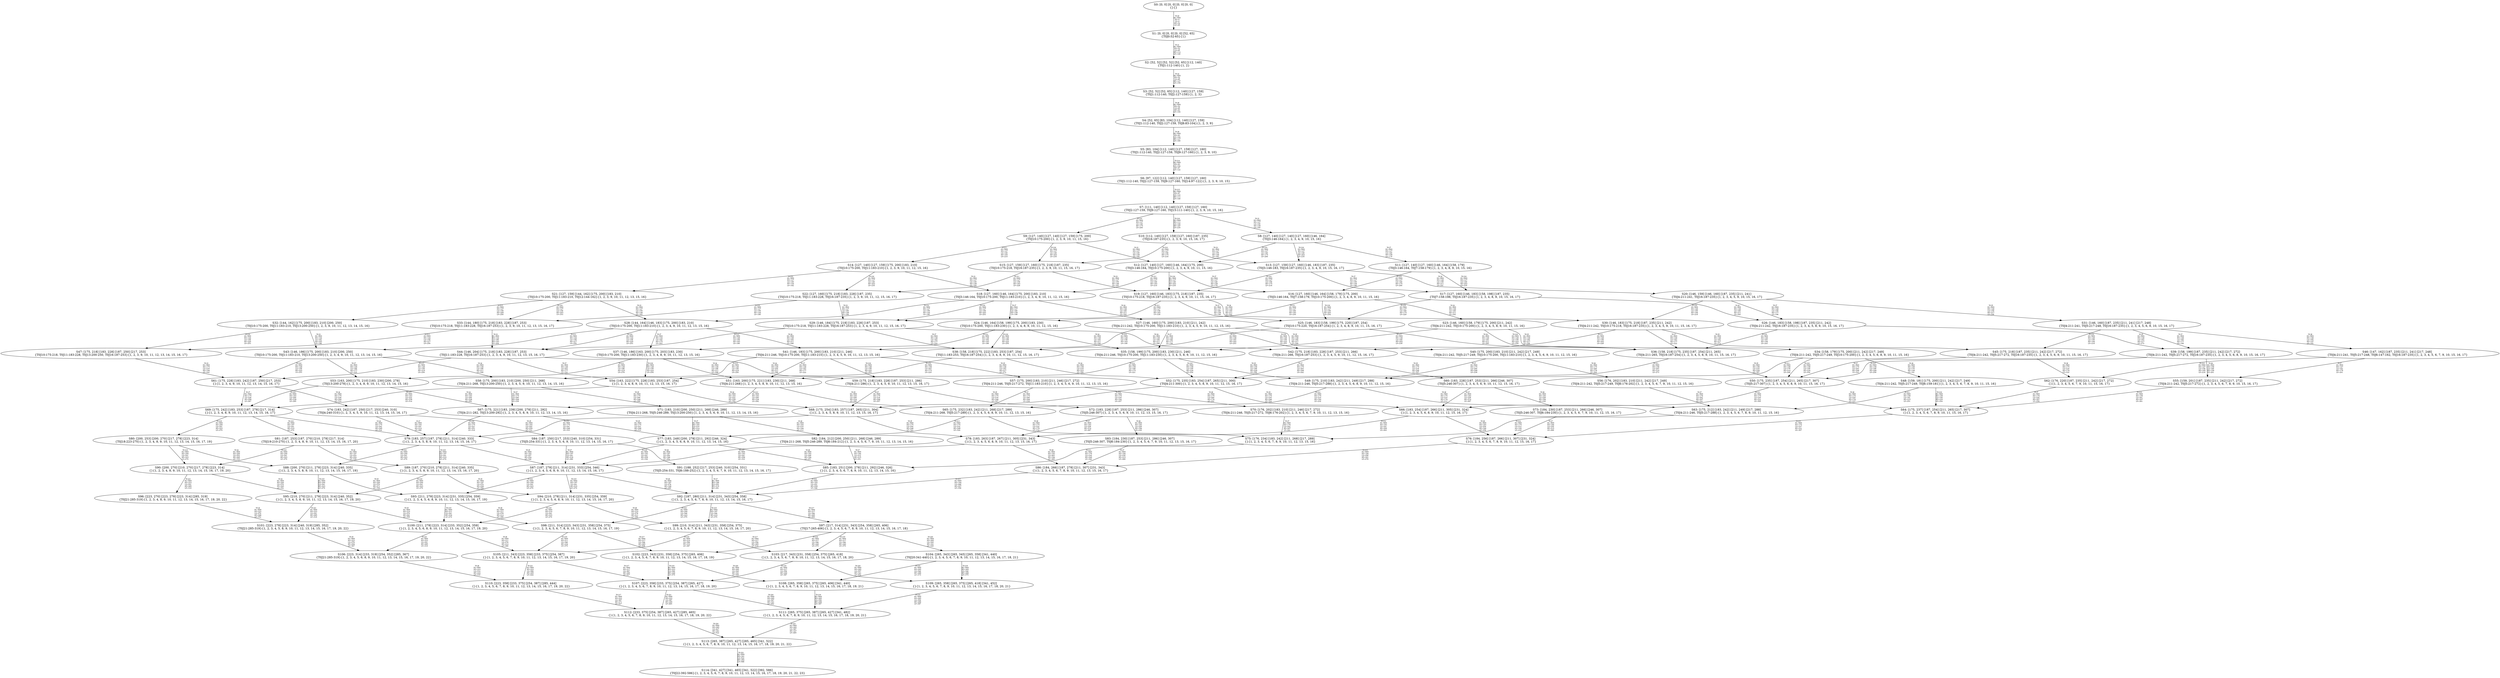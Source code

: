 digraph {
	S0[label="S0: [0, 0] [0, 0] [0, 0] [0, 0] \n{}{}"];
	S1[label="S1: [0, 0] [0, 0] [0, 0] [52, 65] \n{T0J0:52-65}{1}"];
	S2[label="S2: [52, 52] [52, 52] [52, 65] [112, 140] \n{T0J1:112-140}{1, 2}"];
	S3[label="S3: [52, 52] [52, 65] [112, 140] [127, 159] \n{T0J1:112-140, T0J2:127-159}{1, 2, 3}"];
	S4[label="S4: [52, 65] [83, 104] [112, 140] [127, 159] \n{T0J1:112-140, T0J2:127-159, T0J8:83-104}{1, 2, 3, 9}"];
	S5[label="S5: [83, 104] [112, 140] [127, 159] [127, 160] \n{T0J1:112-140, T0J2:127-159, T0J9:127-160}{1, 2, 3, 9, 10}"];
	S6[label="S6: [97, 122] [112, 140] [127, 159] [127, 160] \n{T0J1:112-140, T0J2:127-159, T0J9:127-160, T0J14:97-122}{1, 2, 3, 9, 10, 15}"];
	S7[label="S7: [111, 140] [112, 140] [127, 159] [127, 160] \n{T0J2:127-159, T0J9:127-160, T0J15:111-140}{1, 2, 3, 9, 10, 15, 16}"];
	S8[label="S8: [127, 140] [127, 140] [127, 160] [146, 164] \n{T0J3:146-164}{1, 2, 3, 4, 9, 10, 15, 16}"];
	S9[label="S9: [127, 140] [127, 140] [127, 159] [175, 200] \n{T0J10:175-200}{1, 2, 3, 9, 10, 11, 15, 16}"];
	S10[label="S10: [112, 140] [127, 159] [127, 160] [187, 235] \n{T0J16:187-235}{1, 2, 3, 9, 10, 15, 16, 17}"];
	S11[label="S11: [127, 140] [127, 160] [146, 164] [158, 179] \n{T0J3:146-164, T0J7:158-179}{1, 2, 3, 4, 8, 9, 10, 15, 16}"];
	S12[label="S12: [127, 140] [127, 160] [146, 164] [175, 200] \n{T0J3:146-164, T0J10:175-200}{1, 2, 3, 4, 9, 10, 11, 15, 16}"];
	S13[label="S13: [127, 159] [127, 160] [146, 183] [187, 235] \n{T0J3:146-183, T0J16:187-235}{1, 2, 3, 4, 9, 10, 15, 16, 17}"];
	S14[label="S14: [127, 140] [127, 159] [175, 200] [183, 210] \n{T0J10:175-200, T0J11:183-210}{1, 2, 3, 9, 10, 11, 12, 15, 16}"];
	S15[label="S15: [127, 159] [127, 160] [175, 218] [187, 235] \n{T0J10:175-218, T0J16:187-235}{1, 2, 3, 9, 10, 11, 15, 16, 17}"];
	S16[label="S16: [127, 160] [146, 164] [158, 179] [175, 200] \n{T0J3:146-164, T0J7:158-179, T0J10:175-200}{1, 2, 3, 4, 8, 9, 10, 11, 15, 16}"];
	S17[label="S17: [127, 160] [146, 183] [158, 198] [187, 235] \n{T0J7:158-198, T0J16:187-235}{1, 2, 3, 4, 8, 9, 10, 15, 16, 17}"];
	S18[label="S18: [127, 160] [146, 164] [175, 200] [183, 210] \n{T0J3:146-164, T0J10:175-200, T0J11:183-210}{1, 2, 3, 4, 9, 10, 11, 12, 15, 16}"];
	S19[label="S19: [127, 160] [146, 183] [175, 218] [187, 235] \n{T0J10:175-218, T0J16:187-235}{1, 2, 3, 4, 9, 10, 11, 15, 16, 17}"];
	S20[label="S20: [146, 159] [146, 160] [187, 235] [211, 241] \n{T0J4:211-241, T0J16:187-235}{1, 2, 3, 4, 5, 9, 10, 15, 16, 17}"];
	S21[label="S21: [127, 159] [144, 162] [175, 200] [183, 210] \n{T0J10:175-200, T0J11:183-210, T0J12:144-162}{1, 2, 3, 9, 10, 11, 12, 13, 15, 16}"];
	S22[label="S22: [127, 160] [175, 218] [183, 228] [187, 235] \n{T0J10:175-218, T0J11:183-228, T0J16:187-235}{1, 2, 3, 9, 10, 11, 12, 15, 16, 17}"];
	S23[label="S23: [146, 160] [158, 179] [175, 200] [211, 242] \n{T0J4:211-242, T0J10:175-200}{1, 2, 3, 4, 5, 8, 9, 10, 11, 15, 16}"];
	S24[label="S24: [146, 164] [158, 199] [175, 200] [183, 230] \n{T0J10:175-200, T0J11:183-230}{1, 2, 3, 4, 8, 9, 10, 11, 12, 15, 16}"];
	S25[label="S25: [146, 183] [158, 199] [175, 220] [187, 254] \n{T0J10:175-220, T0J16:187-254}{1, 2, 3, 4, 8, 9, 10, 11, 15, 16, 17}"];
	S26[label="S26: [146, 183] [158, 198] [187, 235] [211, 242] \n{T0J4:211-242, T0J16:187-235}{1, 2, 3, 4, 5, 8, 9, 10, 15, 16, 17}"];
	S27[label="S27: [146, 160] [175, 200] [183, 210] [211, 242] \n{T0J4:211-242, T0J10:175-200, T0J11:183-210}{1, 2, 3, 4, 5, 9, 10, 11, 12, 15, 16}"];
	S28[label="S28: [144, 164] [146, 183] [175, 200] [183, 210] \n{T0J10:175-200, T0J11:183-210}{1, 2, 3, 4, 9, 10, 11, 12, 13, 15, 16}"];
	S29[label="S29: [146, 184] [175, 218] [183, 228] [187, 253] \n{T0J10:175-218, T0J11:183-228, T0J16:187-253}{1, 2, 3, 4, 9, 10, 11, 12, 15, 16, 17}"];
	S30[label="S30: [146, 183] [175, 218] [187, 235] [211, 242] \n{T0J4:211-242, T0J10:175-218, T0J16:187-235}{1, 2, 3, 4, 5, 9, 10, 11, 15, 16, 17}"];
	S31[label="S31: [146, 160] [187, 235] [211, 241] [217, 248] \n{T0J4:211-241, T0J5:217-248, T0J16:187-235}{1, 2, 3, 4, 5, 6, 9, 10, 15, 16, 17}"];
	S32[label="S32: [144, 162] [175, 200] [183, 210] [200, 250] \n{T0J10:175-200, T0J11:183-210, T0J13:200-250}{1, 2, 3, 9, 10, 11, 12, 13, 14, 15, 16}"];
	S33[label="S33: [144, 180] [175, 218] [183, 228] [187, 253] \n{T0J10:175-218, T0J11:183-228, T0J16:187-253}{1, 2, 3, 9, 10, 11, 12, 13, 15, 16, 17}"];
	S34[label="S34: [158, 179] [175, 200] [211, 242] [217, 249] \n{T0J4:211-242, T0J5:217-249, T0J10:175-200}{1, 2, 3, 4, 5, 6, 8, 9, 10, 11, 15, 16}"];
	S35[label="S35: [158, 199] [175, 200] [183, 230] [211, 246] \n{T0J4:211-246, T0J10:175-200, T0J11:183-230}{1, 2, 3, 4, 5, 8, 9, 10, 11, 12, 15, 16}"];
	S36[label="S36: [158, 218] [175, 235] [187, 254] [211, 265] \n{T0J4:211-265, T0J16:187-254}{1, 2, 3, 4, 5, 8, 9, 10, 11, 15, 16, 17}"];
	S37[label="S37: [146, 186] [163, 200] [175, 203] [183, 230] \n{T0J10:175-200, T0J11:183-230}{1, 2, 3, 4, 8, 9, 10, 11, 12, 13, 15, 16}"];
	S38[label="S38: [158, 218] [175, 222] [183, 253] [187, 254] \n{T0J11:183-253, T0J16:187-254}{1, 2, 3, 4, 8, 9, 10, 11, 12, 15, 16, 17}"];
	S39[label="S39: [158, 199] [187, 235] [211, 242] [217, 272] \n{T0J4:211-242, T0J5:217-272, T0J16:187-235}{1, 2, 3, 4, 5, 6, 8, 9, 10, 15, 16, 17}"];
	S40[label="S40: [175, 200] [183, 210] [211, 242] [217, 249] \n{T0J4:211-242, T0J5:217-249, T0J10:175-200, T0J11:183-210}{1, 2, 3, 4, 5, 6, 9, 10, 11, 12, 15, 16}"];
	S41[label="S41: [146, 183] [175, 200] [183, 210] [211, 246] \n{T0J4:211-246, T0J10:175-200, T0J11:183-210}{1, 2, 3, 4, 5, 9, 10, 11, 12, 13, 15, 16}"];
	S42[label="S42: [175, 218] [183, 228] [187, 253] [211, 266] \n{T0J4:211-266, T0J16:187-253}{1, 2, 3, 4, 5, 9, 10, 11, 12, 15, 16, 17}"];
	S43[label="S43: [146, 186] [175, 200] [183, 210] [200, 250] \n{T0J10:175-200, T0J11:183-210, T0J13:200-250}{1, 2, 3, 4, 9, 10, 11, 12, 13, 14, 15, 16}"];
	S44[label="S44: [146, 204] [175, 218] [183, 228] [187, 253] \n{T0J11:183-228, T0J16:187-253}{1, 2, 3, 4, 9, 10, 11, 12, 13, 15, 16, 17}"];
	S45[label="S45: [175, 218] [187, 235] [211, 242] [217, 272] \n{T0J4:211-242, T0J5:217-272, T0J16:187-235}{1, 2, 3, 4, 5, 6, 9, 10, 11, 15, 16, 17}"];
	S46[label="S46: [147, 162] [187, 235] [211, 241] [217, 248] \n{T0J4:211-241, T0J5:217-248, T0J6:147-162, T0J16:187-235}{1, 2, 3, 4, 5, 6, 7, 9, 10, 15, 16, 17}"];
	S47[label="S47: [175, 218] [183, 228] [187, 250] [217, 253] \n{T0J10:175-218, T0J11:183-228, T0J13:200-250, T0J16:187-253}{1, 2, 3, 9, 10, 11, 12, 13, 14, 15, 16, 17}"];
	S48[label="S48: [159, 181] [175, 200] [211, 242] [217, 249] \n{T0J4:211-242, T0J5:217-249, T0J6:159-181}{1, 2, 3, 4, 5, 6, 7, 8, 9, 10, 11, 15, 16}"];
	S49[label="S49: [175, 210] [183, 242] [211, 249] [217, 288] \n{T0J4:211-246, T0J5:217-288}{1, 2, 3, 4, 5, 6, 8, 9, 10, 11, 12, 15, 16}"];
	S50[label="S50: [175, 235] [187, 254] [211, 265] [217, 307] \n{T0J5:217-307}{1, 2, 3, 4, 5, 6, 8, 9, 10, 11, 15, 16, 17}"];
	S51[label="S51: [163, 200] [175, 221] [183, 230] [211, 268] \n{T0J4:211-268}{1, 2, 3, 4, 5, 8, 9, 10, 11, 12, 13, 15, 16}"];
	S52[label="S52: [175, 235] [183, 254] [187, 265] [211, 300] \n{T0J4:211-300}{1, 2, 3, 4, 5, 8, 9, 10, 11, 12, 15, 16, 17}"];
	S53[label="S53: [163, 200] [175, 210] [183, 230] [200, 278] \n{T0J13:200-278}{1, 2, 3, 4, 8, 9, 10, 11, 12, 13, 14, 15, 16}"];
	S54[label="S54: [163, 222] [175, 228] [183, 253] [187, 254] \n{}{1, 2, 3, 4, 8, 9, 10, 11, 12, 13, 15, 16, 17}"];
	S55[label="S55: [159, 201] [187, 235] [211, 242] [217, 272] \n{T0J4:211-242, T0J5:217-272}{1, 2, 3, 4, 5, 6, 7, 8, 9, 10, 15, 16, 17}"];
	S56[label="S56: [176, 202] [183, 210] [211, 242] [217, 249] \n{T0J4:211-242, T0J5:217-249, T0J6:176-202}{1, 2, 3, 4, 5, 6, 7, 9, 10, 11, 12, 15, 16}"];
	S57[label="S57: [175, 200] [183, 210] [211, 246] [217, 272] \n{T0J4:211-246, T0J5:217-272, T0J11:183-210}{1, 2, 3, 4, 5, 6, 9, 10, 11, 12, 13, 15, 16}"];
	S58[label="S58: [175, 200] [183, 210] [200, 250] [211, 268] \n{T0J4:211-268, T0J13:200-250}{1, 2, 3, 4, 5, 9, 10, 11, 12, 13, 14, 15, 16}"];
	S59[label="S59: [175, 218] [183, 228] [187, 253] [211, 286] \n{T0J4:211-286}{1, 2, 3, 4, 5, 9, 10, 11, 12, 13, 15, 16, 17}"];
	S60[label="S60: [183, 228] [187, 253] [211, 266] [246, 307] \n{T0J5:246-307}{1, 2, 3, 4, 5, 6, 9, 10, 11, 12, 15, 16, 17}"];
	S61[label="S61: [175, 228] [183, 242] [187, 250] [217, 253] \n{}{1, 2, 3, 4, 9, 10, 11, 12, 13, 14, 15, 16, 17}"];
	S62[label="S62: [176, 220] [187, 235] [211, 242] [217, 272] \n{}{1, 2, 3, 4, 5, 6, 7, 9, 10, 11, 15, 16, 17}"];
	S63[label="S63: [175, 212] [183, 242] [211, 249] [217, 288] \n{T0J4:211-246, T0J5:217-288}{1, 2, 3, 4, 5, 6, 7, 8, 9, 10, 11, 12, 15, 16}"];
	S64[label="S64: [175, 237] [187, 254] [211, 265] [217, 307] \n{}{1, 2, 3, 4, 5, 6, 7, 8, 9, 10, 11, 15, 16, 17}"];
	S65[label="S65: [175, 232] [183, 242] [211, 268] [217, 289] \n{T0J4:211-268, T0J5:217-289}{1, 2, 3, 4, 5, 6, 8, 9, 10, 11, 12, 13, 15, 16}"];
	S66[label="S66: [183, 254] [187, 266] [211, 305] [231, 324] \n{}{1, 2, 3, 4, 5, 6, 8, 9, 10, 11, 12, 15, 16, 17}"];
	S67[label="S67: [175, 221] [183, 239] [200, 278] [211, 292] \n{T0J4:211-282, T0J13:200-292}{1, 2, 3, 4, 5, 8, 9, 10, 11, 12, 13, 14, 15, 16}"];
	S68[label="S68: [175, 254] [183, 257] [187, 265] [211, 304] \n{}{1, 2, 3, 4, 5, 8, 9, 10, 11, 12, 13, 15, 16, 17}"];
	S69[label="S69: [175, 242] [183, 253] [187, 278] [217, 314] \n{}{1, 2, 3, 4, 8, 9, 10, 11, 12, 13, 14, 15, 16, 17}"];
	S70[label="S70: [176, 202] [183, 210] [211, 246] [217, 272] \n{T0J4:211-246, T0J5:217-272, T0J6:176-202}{1, 2, 3, 4, 5, 6, 7, 9, 10, 11, 12, 13, 15, 16}"];
	S71[label="S71: [183, 210] [200, 250] [211, 268] [246, 289] \n{T0J4:211-268, T0J5:246-289, T0J13:200-250}{1, 2, 3, 4, 5, 6, 9, 10, 11, 12, 13, 14, 15, 16}"];
	S72[label="S72: [183, 228] [187, 253] [211, 286] [246, 307] \n{T0J5:246-307}{1, 2, 3, 4, 5, 6, 9, 10, 11, 12, 13, 15, 16, 17}"];
	S73[label="S73: [184, 230] [187, 253] [211, 266] [246, 307] \n{T0J5:246-307, T0J6:184-230}{1, 2, 3, 4, 5, 6, 7, 9, 10, 11, 12, 15, 16, 17}"];
	S74[label="S74: [183, 242] [187, 250] [217, 253] [240, 310] \n{T0J4:240-310}{1, 2, 3, 4, 5, 9, 10, 11, 12, 13, 14, 15, 16, 17}"];
	S75[label="S75: [176, 234] [183, 242] [211, 268] [217, 289] \n{}{1, 2, 3, 4, 5, 6, 7, 8, 9, 10, 11, 12, 13, 15, 16}"];
	S76[label="S76: [184, 256] [187, 266] [211, 307] [231, 324] \n{}{1, 2, 3, 4, 5, 6, 7, 8, 9, 10, 11, 12, 15, 16, 17}"];
	S77[label="S77: [183, 249] [200, 278] [211, 292] [246, 324] \n{}{1, 2, 3, 4, 5, 6, 8, 9, 10, 11, 12, 13, 14, 15, 16}"];
	S78[label="S78: [183, 263] [187, 267] [211, 305] [231, 343] \n{}{1, 2, 3, 4, 5, 6, 8, 9, 10, 11, 12, 13, 15, 16, 17}"];
	S79[label="S79: [183, 257] [187, 278] [211, 314] [240, 333] \n{}{1, 2, 3, 4, 5, 8, 9, 10, 11, 12, 13, 14, 15, 16, 17}"];
	S80[label="S80: [200, 253] [200, 270] [217, 278] [223, 314] \n{T0J18:223-270}{1, 2, 3, 4, 8, 9, 10, 11, 12, 13, 14, 15, 16, 17, 19}"];
	S81[label="S81: [187, 253] [187, 270] [210, 278] [217, 314] \n{T0J19:210-270}{1, 2, 3, 4, 8, 9, 10, 11, 12, 13, 14, 15, 16, 17, 20}"];
	S82[label="S82: [184, 212] [200, 250] [211, 268] [246, 289] \n{T0J4:211-268, T0J5:246-289, T0J6:184-212}{1, 2, 3, 4, 5, 6, 7, 9, 10, 11, 12, 13, 14, 15, 16}"];
	S83[label="S83: [184, 230] [187, 253] [211, 286] [246, 307] \n{T0J5:246-307, T0J6:184-230}{1, 2, 3, 4, 5, 6, 7, 9, 10, 11, 12, 13, 15, 16, 17}"];
	S84[label="S84: [187, 250] [217, 253] [240, 310] [254, 331] \n{T0J5:254-331}{1, 2, 3, 4, 5, 6, 9, 10, 11, 12, 13, 14, 15, 16, 17}"];
	S85[label="S85: [183, 251] [200, 278] [211, 292] [246, 326] \n{}{1, 2, 3, 4, 5, 6, 7, 8, 9, 10, 11, 12, 13, 14, 15, 16}"];
	S86[label="S86: [184, 266] [187, 278] [211, 307] [231, 343] \n{}{1, 2, 3, 4, 5, 6, 7, 8, 9, 10, 11, 12, 13, 15, 16, 17}"];
	S87[label="S87: [187, 278] [211, 314] [231, 333] [254, 346] \n{}{1, 2, 3, 4, 5, 6, 8, 9, 10, 11, 12, 13, 14, 15, 16, 17}"];
	S88[label="S88: [200, 270] [211, 278] [223, 314] [240, 335] \n{}{1, 2, 3, 4, 5, 8, 9, 10, 11, 12, 13, 14, 15, 16, 17, 19}"];
	S89[label="S89: [187, 270] [210, 278] [211, 314] [240, 335] \n{}{1, 2, 3, 4, 5, 8, 9, 10, 11, 12, 13, 14, 15, 16, 17, 20}"];
	S90[label="S90: [200, 270] [210, 270] [217, 278] [223, 314] \n{}{1, 2, 3, 4, 8, 9, 10, 11, 12, 13, 14, 15, 16, 17, 19, 20}"];
	S91[label="S91: [188, 252] [217, 253] [240, 310] [254, 331] \n{T0J5:254-331, T0J6:188-252}{1, 2, 3, 4, 5, 6, 7, 9, 10, 11, 12, 13, 14, 15, 16, 17}"];
	S92[label="S92: [187, 280] [211, 314] [231, 343] [254, 358] \n{}{1, 2, 3, 4, 5, 6, 7, 8, 9, 10, 11, 12, 13, 14, 15, 16, 17}"];
	S93[label="S93: [211, 278] [223, 314] [231, 335] [254, 359] \n{}{1, 2, 3, 4, 5, 6, 8, 9, 10, 11, 12, 13, 14, 15, 16, 17, 19}"];
	S94[label="S94: [210, 278] [211, 314] [231, 335] [254, 359] \n{}{1, 2, 3, 4, 5, 6, 8, 9, 10, 11, 12, 13, 14, 15, 16, 17, 20}"];
	S95[label="S95: [210, 270] [211, 278] [223, 314] [240, 352] \n{}{1, 2, 3, 4, 5, 8, 9, 10, 11, 12, 13, 14, 15, 16, 17, 19, 20}"];
	S96[label="S96: [223, 270] [223, 278] [223, 314] [285, 319] \n{T0J21:285-319}{1, 2, 3, 4, 8, 9, 10, 11, 12, 13, 14, 15, 16, 17, 19, 20, 22}"];
	S97[label="S97: [217, 314] [231, 343] [254, 358] [265, 406] \n{T0J17:265-406}{1, 2, 3, 4, 5, 6, 7, 8, 9, 10, 11, 12, 13, 14, 15, 16, 17, 18}"];
	S98[label="S98: [211, 314] [223, 343] [231, 358] [254, 375] \n{}{1, 2, 3, 4, 5, 6, 7, 8, 9, 10, 11, 12, 13, 14, 15, 16, 17, 19}"];
	S99[label="S99: [210, 314] [211, 343] [231, 358] [254, 375] \n{}{1, 2, 3, 4, 5, 6, 7, 8, 9, 10, 11, 12, 13, 14, 15, 16, 17, 20}"];
	S100[label="S100: [211, 278] [223, 314] [233, 352] [254, 359] \n{}{1, 2, 3, 4, 5, 6, 8, 9, 10, 11, 12, 13, 14, 15, 16, 17, 19, 20}"];
	S101[label="S101: [223, 278] [223, 314] [240, 319] [285, 352] \n{T0J21:285-319}{1, 2, 3, 4, 5, 8, 9, 10, 11, 12, 13, 14, 15, 16, 17, 19, 20, 22}"];
	S102[label="S102: [223, 343] [231, 358] [254, 375] [265, 406] \n{}{1, 2, 3, 4, 5, 6, 7, 8, 9, 10, 11, 12, 13, 14, 15, 16, 17, 18, 19}"];
	S103[label="S103: [217, 343] [231, 358] [254, 375] [265, 418] \n{}{1, 2, 3, 4, 5, 6, 7, 8, 9, 10, 11, 12, 13, 14, 15, 16, 17, 18, 20}"];
	S104[label="S104: [265, 343] [265, 345] [265, 358] [341, 440] \n{T0J20:341-440}{1, 2, 3, 4, 5, 6, 7, 8, 9, 10, 11, 12, 13, 14, 15, 16, 17, 18, 21}"];
	S105[label="S105: [211, 343] [223, 358] [233, 375] [254, 387] \n{}{1, 2, 3, 4, 5, 6, 7, 8, 9, 10, 11, 12, 13, 14, 15, 16, 17, 19, 20}"];
	S106[label="S106: [223, 314] [233, 319] [254, 352] [285, 367] \n{T0J21:285-319}{1, 2, 3, 4, 5, 6, 8, 9, 10, 11, 12, 13, 14, 15, 16, 17, 19, 20, 22}"];
	S107[label="S107: [223, 358] [233, 375] [254, 387] [265, 427] \n{}{1, 2, 3, 4, 5, 6, 7, 8, 9, 10, 11, 12, 13, 14, 15, 16, 17, 18, 19, 20}"];
	S108[label="S108: [265, 358] [265, 375] [265, 406] [341, 440] \n{}{1, 2, 3, 4, 5, 6, 7, 8, 9, 10, 11, 12, 13, 14, 15, 16, 17, 18, 19, 21}"];
	S109[label="S109: [265, 358] [265, 375] [265, 418] [341, 452] \n{}{1, 2, 3, 4, 5, 6, 7, 8, 9, 10, 11, 12, 13, 14, 15, 16, 17, 18, 20, 21}"];
	S110[label="S110: [223, 358] [233, 375] [254, 387] [285, 444] \n{}{1, 2, 3, 4, 5, 6, 7, 8, 9, 10, 11, 12, 13, 14, 15, 16, 17, 19, 20, 22}"];
	S111[label="S111: [265, 375] [265, 387] [265, 427] [341, 482] \n{}{1, 2, 3, 4, 5, 6, 7, 8, 9, 10, 11, 12, 13, 14, 15, 16, 17, 18, 19, 20, 21}"];
	S112[label="S112: [233, 375] [254, 387] [265, 427] [285, 465] \n{}{1, 2, 3, 4, 5, 6, 7, 8, 9, 10, 11, 12, 13, 14, 15, 16, 17, 18, 19, 20, 22}"];
	S113[label="S113: [265, 387] [265, 427] [285, 465] [341, 522] \n{}{1, 2, 3, 4, 5, 6, 7, 8, 9, 10, 11, 12, 13, 14, 15, 16, 17, 18, 19, 20, 21, 22}"];
	S114[label="S114: [341, 427] [341, 465] [341, 522] [392, 586] \n{T0J22:392-586}{1, 2, 3, 4, 5, 6, 7, 8, 9, 10, 11, 12, 13, 14, 15, 16, 17, 18, 19, 20, 21, 22, 23}"];
	S0 -> S1[label="T0 J0\nDL=800\nES=0\nLS=0\nEF=52\nLF=65",fontsize=8];
	S1 -> S2[label="T0 J1\nDL=800\nES=52\nLS=65\nEF=112\nLF=140",fontsize=8];
	S2 -> S3[label="T0 J2\nDL=800\nES=52\nLS=65\nEF=127\nLF=159",fontsize=8];
	S3 -> S4[label="T0 J8\nDL=800\nES=52\nLS=65\nEF=83\nLF=104",fontsize=8];
	S4 -> S5[label="T0 J9\nDL=800\nES=83\nLS=104\nEF=127\nLF=160",fontsize=8];
	S5 -> S6[label="T0 J14\nDL=800\nES=83\nLS=104\nEF=97\nLF=122",fontsize=8];
	S6 -> S7[label="T0 J15\nDL=800\nES=97\nLS=122\nEF=111\nLF=140",fontsize=8];
	S7 -> S8[label="T0 J3\nDL=800\nES=127\nLS=140\nEF=146\nLF=164",fontsize=8];
	S7 -> S9[label="T0 J10\nDL=800\nES=127\nLS=140\nEF=175\nLF=200",fontsize=8];
	S7 -> S10[label="T0 J16\nDL=800\nES=111\nLS=140\nEF=187\nLF=235",fontsize=8];
	S8 -> S11[label="T0 J7\nDL=800\nES=127\nLS=140\nEF=158\nLF=179",fontsize=8];
	S8 -> S12[label="T0 J10\nDL=800\nES=127\nLS=140\nEF=175\nLF=200",fontsize=8];
	S8 -> S13[label="T0 J16\nDL=800\nES=127\nLS=140\nEF=203\nLF=235",fontsize=8];
	S9 -> S12[label="T0 J3\nDL=800\nES=127\nLS=140\nEF=146\nLF=164",fontsize=8];
	S9 -> S14[label="T0 J11\nDL=800\nES=127\nLS=140\nEF=183\nLF=210",fontsize=8];
	S9 -> S15[label="T0 J16\nDL=800\nES=127\nLS=140\nEF=203\nLF=235",fontsize=8];
	S10 -> S13[label="T0 J3\nDL=800\nES=127\nLS=159\nEF=146\nLF=183",fontsize=8];
	S10 -> S15[label="T0 J10\nDL=800\nES=127\nLS=158\nEF=175\nLF=218",fontsize=8];
	S11 -> S16[label="T0 J10\nDL=800\nES=127\nLS=140\nEF=175\nLF=200",fontsize=8];
	S11 -> S17[label="T0 J16\nDL=800\nES=127\nLS=140\nEF=203\nLF=235",fontsize=8];
	S12 -> S16[label="T0 J7\nDL=800\nES=127\nLS=140\nEF=158\nLF=179",fontsize=8];
	S12 -> S18[label="T0 J11\nDL=800\nES=127\nLS=140\nEF=183\nLF=210",fontsize=8];
	S12 -> S19[label="T0 J16\nDL=800\nES=127\nLS=140\nEF=203\nLF=235",fontsize=8];
	S13 -> S20[label="T0 J4\nDL=800\nES=146\nLS=159\nEF=211\nLF=241",fontsize=8];
	S13 -> S17[label="T0 J7\nDL=800\nES=127\nLS=159\nEF=158\nLF=198",fontsize=8];
	S13 -> S19[label="T0 J10\nDL=800\nES=127\nLS=158\nEF=175\nLF=218",fontsize=8];
	S14 -> S18[label="T0 J3\nDL=800\nES=127\nLS=140\nEF=146\nLF=164",fontsize=8];
	S14 -> S21[label="T0 J12\nDL=800\nES=127\nLS=140\nEF=144\nLF=162",fontsize=8];
	S14 -> S22[label="T0 J16\nDL=800\nES=127\nLS=140\nEF=203\nLF=235",fontsize=8];
	S15 -> S19[label="T0 J3\nDL=800\nES=127\nLS=159\nEF=146\nLF=183",fontsize=8];
	S15 -> S22[label="T0 J11\nDL=800\nES=127\nLS=158\nEF=183\nLF=228",fontsize=8];
	S16 -> S23[label="T0 J4\nDL=800\nES=146\nLS=160\nEF=211\nLF=242",fontsize=8];
	S16 -> S24[label="T0 J11\nDL=800\nES=127\nLS=160\nEF=183\nLF=230",fontsize=8];
	S16 -> S25[label="T0 J16\nDL=800\nES=127\nLS=159\nEF=203\nLF=254",fontsize=8];
	S17 -> S26[label="T0 J4\nDL=800\nES=146\nLS=160\nEF=211\nLF=242",fontsize=8];
	S17 -> S25[label="T0 J10\nDL=800\nES=127\nLS=160\nEF=175\nLF=220",fontsize=8];
	S18 -> S27[label="T0 J4\nDL=800\nES=146\nLS=160\nEF=211\nLF=242",fontsize=8];
	S18 -> S24[label="T0 J7\nDL=800\nES=127\nLS=160\nEF=158\nLF=199",fontsize=8];
	S18 -> S28[label="T0 J12\nDL=800\nES=127\nLS=158\nEF=144\nLF=180",fontsize=8];
	S18 -> S29[label="T0 J16\nDL=800\nES=127\nLS=158\nEF=203\nLF=253",fontsize=8];
	S19 -> S30[label="T0 J4\nDL=800\nES=146\nLS=160\nEF=211\nLF=242",fontsize=8];
	S19 -> S25[label="T0 J7\nDL=800\nES=127\nLS=160\nEF=158\nLF=199",fontsize=8];
	S19 -> S29[label="T0 J11\nDL=800\nES=127\nLS=158\nEF=183\nLF=228",fontsize=8];
	S20 -> S31[label="T0 J5\nDL=800\nES=146\nLS=159\nEF=217\nLF=248",fontsize=8];
	S20 -> S26[label="T0 J7\nDL=800\nES=146\nLS=159\nEF=177\nLF=198",fontsize=8];
	S20 -> S30[label="T0 J10\nDL=800\nES=146\nLS=158\nEF=194\nLF=218",fontsize=8];
	S21 -> S28[label="T0 J3\nDL=800\nES=127\nLS=159\nEF=146\nLF=183",fontsize=8];
	S21 -> S32[label="T0 J13\nDL=800\nES=127\nLS=158\nEF=200\nLF=250",fontsize=8];
	S21 -> S33[label="T0 J16\nDL=800\nES=127\nLS=158\nEF=203\nLF=253",fontsize=8];
	S22 -> S29[label="T0 J3\nDL=800\nES=127\nLS=160\nEF=146\nLF=184",fontsize=8];
	S22 -> S33[label="T0 J12\nDL=800\nES=127\nLS=158\nEF=144\nLF=180",fontsize=8];
	S23 -> S34[label="T0 J5\nDL=800\nES=146\nLS=160\nEF=217\nLF=249",fontsize=8];
	S23 -> S35[label="T0 J11\nDL=800\nES=146\nLS=160\nEF=202\nLF=230",fontsize=8];
	S23 -> S36[label="T0 J16\nDL=800\nES=146\nLS=159\nEF=222\nLF=254",fontsize=8];
	S24 -> S35[label="T0 J4\nDL=800\nES=146\nLS=164\nEF=211\nLF=246",fontsize=8];
	S24 -> S37[label="T0 J12\nDL=800\nES=146\nLS=164\nEF=163\nLF=186",fontsize=8];
	S24 -> S38[label="T0 J16\nDL=800\nES=146\nLS=159\nEF=222\nLF=254",fontsize=8];
	S25 -> S36[label="T0 J4\nDL=800\nES=146\nLS=183\nEF=211\nLF=265",fontsize=8];
	S25 -> S38[label="T0 J11\nDL=800\nES=146\nLS=183\nEF=202\nLF=253",fontsize=8];
	S26 -> S39[label="T0 J5\nDL=800\nES=146\nLS=183\nEF=217\nLF=272",fontsize=8];
	S26 -> S36[label="T0 J10\nDL=800\nES=146\nLS=183\nEF=194\nLF=243",fontsize=8];
	S27 -> S40[label="T0 J5\nDL=800\nES=146\nLS=160\nEF=217\nLF=249",fontsize=8];
	S27 -> S35[label="T0 J7\nDL=800\nES=146\nLS=160\nEF=177\nLF=199",fontsize=8];
	S27 -> S41[label="T0 J12\nDL=800\nES=146\nLS=158\nEF=163\nLF=180",fontsize=8];
	S27 -> S42[label="T0 J16\nDL=800\nES=146\nLS=158\nEF=222\nLF=253",fontsize=8];
	S28 -> S41[label="T0 J4\nDL=800\nES=146\nLS=164\nEF=211\nLF=246",fontsize=8];
	S28 -> S37[label="T0 J7\nDL=800\nES=144\nLS=164\nEF=175\nLF=203",fontsize=8];
	S28 -> S43[label="T0 J13\nDL=800\nES=144\nLS=158\nEF=217\nLF=250",fontsize=8];
	S28 -> S44[label="T0 J16\nDL=800\nES=144\nLS=158\nEF=220\nLF=253",fontsize=8];
	S29 -> S42[label="T0 J4\nDL=800\nES=146\nLS=184\nEF=211\nLF=266",fontsize=8];
	S29 -> S38[label="T0 J7\nDL=800\nES=146\nLS=183\nEF=177\nLF=222",fontsize=8];
	S29 -> S44[label="T0 J12\nDL=800\nES=146\nLS=158\nEF=163\nLF=180",fontsize=8];
	S30 -> S45[label="T0 J5\nDL=800\nES=146\nLS=183\nEF=217\nLF=272",fontsize=8];
	S30 -> S36[label="T0 J7\nDL=800\nES=146\nLS=183\nEF=177\nLF=222",fontsize=8];
	S30 -> S42[label="T0 J11\nDL=800\nES=146\nLS=158\nEF=202\nLF=228",fontsize=8];
	S31 -> S46[label="T0 J6\nDL=800\nES=146\nLS=160\nEF=147\nLF=162",fontsize=8];
	S31 -> S39[label="T0 J7\nDL=800\nES=146\nLS=160\nEF=177\nLF=199",fontsize=8];
	S31 -> S45[label="T0 J10\nDL=800\nES=146\nLS=158\nEF=194\nLF=218",fontsize=8];
	S32 -> S43[label="T0 J3\nDL=800\nES=144\nLS=162\nEF=163\nLF=186",fontsize=8];
	S32 -> S47[label="T0 J16\nDL=800\nES=144\nLS=158\nEF=220\nLF=253",fontsize=8];
	S33 -> S44[label="T0 J3\nDL=800\nES=144\nLS=180\nEF=163\nLF=204",fontsize=8];
	S33 -> S47[label="T0 J13\nDL=800\nES=144\nLS=158\nEF=217\nLF=250",fontsize=8];
	S34 -> S48[label="T0 J6\nDL=800\nES=158\nLS=179\nEF=159\nLF=181",fontsize=8];
	S34 -> S49[label="T0 J11\nDL=800\nES=158\nLS=179\nEF=214\nLF=249",fontsize=8];
	S34 -> S50[label="T0 J16\nDL=800\nES=158\nLS=159\nEF=234\nLF=254",fontsize=8];
	S35 -> S49[label="T0 J5\nDL=800\nES=158\nLS=199\nEF=229\nLF=288",fontsize=8];
	S35 -> S51[label="T0 J12\nDL=800\nES=158\nLS=199\nEF=175\nLF=221",fontsize=8];
	S35 -> S52[label="T0 J16\nDL=800\nES=158\nLS=159\nEF=234\nLF=254",fontsize=8];
	S36 -> S50[label="T0 J5\nDL=800\nES=158\nLS=218\nEF=229\nLF=307",fontsize=8];
	S36 -> S52[label="T0 J11\nDL=800\nES=158\nLS=203\nEF=214\nLF=273",fontsize=8];
	S37 -> S51[label="T0 J4\nDL=800\nES=146\nLS=186\nEF=211\nLF=268",fontsize=8];
	S37 -> S53[label="T0 J13\nDL=800\nES=146\nLS=186\nEF=219\nLF=278",fontsize=8];
	S37 -> S54[label="T0 J16\nDL=800\nES=146\nLS=159\nEF=222\nLF=254",fontsize=8];
	S38 -> S52[label="T0 J4\nDL=800\nES=158\nLS=218\nEF=223\nLF=300",fontsize=8];
	S38 -> S54[label="T0 J12\nDL=800\nES=158\nLS=203\nEF=175\nLF=225",fontsize=8];
	S39 -> S55[label="T0 J6\nDL=800\nES=158\nLS=199\nEF=159\nLF=201",fontsize=8];
	S39 -> S50[label="T0 J10\nDL=800\nES=158\nLS=199\nEF=206\nLF=259",fontsize=8];
	S40 -> S56[label="T0 J6\nDL=800\nES=175\nLS=200\nEF=176\nLF=202",fontsize=8];
	S40 -> S49[label="T0 J7\nDL=800\nES=175\nLS=200\nEF=206\nLF=239",fontsize=8];
	S41 -> S57[label="T0 J5\nDL=800\nES=146\nLS=183\nEF=217\nLF=272",fontsize=8];
	S41 -> S51[label="T0 J7\nDL=800\nES=146\nLS=183\nEF=177\nLF=222",fontsize=8];
	S41 -> S58[label="T0 J13\nDL=800\nES=146\nLS=158\nEF=219\nLF=250",fontsize=8];
	S41 -> S59[label="T0 J16\nDL=800\nES=146\nLS=158\nEF=222\nLF=253",fontsize=8];
	S42 -> S60[label="T0 J5\nDL=800\nES=175\nLS=218\nEF=246\nLF=307",fontsize=8];
	S42 -> S52[label="T0 J7\nDL=800\nES=175\nLS=203\nEF=206\nLF=242",fontsize=8];
	S43 -> S58[label="T0 J4\nDL=800\nES=146\nLS=186\nEF=211\nLF=268",fontsize=8];
	S43 -> S53[label="T0 J7\nDL=800\nES=146\nLS=186\nEF=177\nLF=225",fontsize=8];
	S43 -> S61[label="T0 J16\nDL=800\nES=146\nLS=158\nEF=222\nLF=253",fontsize=8];
	S44 -> S59[label="T0 J4\nDL=800\nES=146\nLS=204\nEF=211\nLF=286",fontsize=8];
	S44 -> S54[label="T0 J7\nDL=800\nES=146\nLS=203\nEF=177\nLF=242",fontsize=8];
	S44 -> S61[label="T0 J13\nDL=800\nES=146\nLS=158\nEF=219\nLF=250",fontsize=8];
	S45 -> S62[label="T0 J6\nDL=800\nES=175\nLS=218\nEF=176\nLF=220",fontsize=8];
	S45 -> S50[label="T0 J7\nDL=800\nES=175\nLS=203\nEF=206\nLF=242",fontsize=8];
	S46 -> S55[label="T0 J7\nDL=800\nES=147\nLS=162\nEF=178\nLF=201",fontsize=8];
	S46 -> S62[label="T0 J10\nDL=800\nES=147\nLS=158\nEF=195\nLF=218",fontsize=8];
	S47 -> S61[label="T0 J3\nDL=800\nES=175\nLS=218\nEF=194\nLF=242",fontsize=8];
	S48 -> S63[label="T0 J11\nDL=800\nES=159\nLS=181\nEF=215\nLF=251",fontsize=8];
	S48 -> S64[label="T0 J16\nDL=800\nES=159\nLS=159\nEF=235\nLF=254",fontsize=8];
	S49 -> S63[label="T0 J6\nDL=800\nES=175\nLS=210\nEF=176\nLF=212",fontsize=8];
	S49 -> S65[label="T0 J12\nDL=800\nES=175\nLS=210\nEF=192\nLF=232",fontsize=8];
	S50 -> S64[label="T0 J6\nDL=800\nES=175\nLS=235\nEF=176\nLF=237",fontsize=8];
	S50 -> S66[label="T0 J11\nDL=800\nES=175\nLS=235\nEF=231\nLF=305",fontsize=8];
	S51 -> S65[label="T0 J5\nDL=800\nES=163\nLS=200\nEF=234\nLF=289",fontsize=8];
	S51 -> S67[label="T0 J13\nDL=800\nES=163\nLS=200\nEF=236\nLF=292",fontsize=8];
	S52 -> S66[label="T0 J5\nDL=800\nES=175\nLS=235\nEF=246\nLF=324",fontsize=8];
	S52 -> S68[label="T0 J12\nDL=800\nES=175\nLS=235\nEF=192\nLF=257",fontsize=8];
	S53 -> S67[label="T0 J4\nDL=800\nES=163\nLS=200\nEF=228\nLF=282",fontsize=8];
	S53 -> S69[label="T0 J16\nDL=800\nES=163\nLS=200\nEF=239\nLF=295",fontsize=8];
	S54 -> S68[label="T0 J4\nDL=800\nES=163\nLS=222\nEF=228\nLF=304",fontsize=8];
	S54 -> S69[label="T0 J13\nDL=800\nES=163\nLS=222\nEF=236\nLF=314",fontsize=8];
	S55 -> S64[label="T0 J10\nDL=800\nES=159\nLS=201\nEF=207\nLF=261",fontsize=8];
	S56 -> S63[label="T0 J7\nDL=800\nES=176\nLS=202\nEF=207\nLF=241",fontsize=8];
	S57 -> S70[label="T0 J6\nDL=800\nES=175\nLS=200\nEF=176\nLF=202",fontsize=8];
	S57 -> S65[label="T0 J7\nDL=800\nES=175\nLS=200\nEF=206\nLF=239",fontsize=8];
	S58 -> S71[label="T0 J5\nDL=800\nES=175\nLS=200\nEF=246\nLF=289",fontsize=8];
	S58 -> S67[label="T0 J7\nDL=800\nES=175\nLS=200\nEF=206\nLF=239",fontsize=8];
	S59 -> S72[label="T0 J5\nDL=800\nES=175\nLS=218\nEF=246\nLF=307",fontsize=8];
	S59 -> S68[label="T0 J7\nDL=800\nES=175\nLS=218\nEF=206\nLF=257",fontsize=8];
	S60 -> S73[label="T0 J6\nDL=800\nES=183\nLS=228\nEF=184\nLF=230",fontsize=8];
	S60 -> S66[label="T0 J7\nDL=800\nES=183\nLS=228\nEF=214\nLF=267",fontsize=8];
	S61 -> S74[label="T0 J4\nDL=800\nES=175\nLS=228\nEF=240\nLF=310",fontsize=8];
	S61 -> S69[label="T0 J7\nDL=800\nES=175\nLS=228\nEF=206\nLF=267",fontsize=8];
	S62 -> S64[label="T0 J7\nDL=800\nES=176\nLS=220\nEF=207\nLF=259",fontsize=8];
	S63 -> S75[label="T0 J12\nDL=800\nES=175\nLS=212\nEF=192\nLF=234",fontsize=8];
	S64 -> S76[label="T0 J11\nDL=800\nES=175\nLS=237\nEF=231\nLF=307",fontsize=8];
	S65 -> S75[label="T0 J6\nDL=800\nES=175\nLS=232\nEF=176\nLF=234",fontsize=8];
	S65 -> S77[label="T0 J13\nDL=800\nES=175\nLS=232\nEF=248\nLF=324",fontsize=8];
	S66 -> S76[label="T0 J6\nDL=800\nES=183\nLS=254\nEF=184\nLF=256",fontsize=8];
	S66 -> S78[label="T0 J12\nDL=800\nES=183\nLS=241\nEF=200\nLF=263",fontsize=8];
	S67 -> S77[label="T0 J5\nDL=800\nES=175\nLS=221\nEF=246\nLF=310",fontsize=8];
	S67 -> S79[label="T0 J16\nDL=800\nES=175\nLS=221\nEF=251\nLF=316",fontsize=8];
	S68 -> S78[label="T0 J5\nDL=800\nES=175\nLS=254\nEF=246\nLF=343",fontsize=8];
	S68 -> S79[label="T0 J13\nDL=800\nES=175\nLS=241\nEF=248\nLF=333",fontsize=8];
	S69 -> S79[label="T0 J4\nDL=800\nES=175\nLS=242\nEF=240\nLF=324",fontsize=8];
	S69 -> S80[label="T0 J18\nDL=800\nES=200\nLS=241\nEF=223\nLF=270",fontsize=8];
	S69 -> S81[label="T0 J19\nDL=800\nES=187\nLS=241\nEF=210\nLF=270",fontsize=8];
	S70 -> S75[label="T0 J7\nDL=800\nES=176\nLS=202\nEF=207\nLF=241",fontsize=8];
	S71 -> S82[label="T0 J6\nDL=800\nES=183\nLS=210\nEF=184\nLF=212",fontsize=8];
	S71 -> S77[label="T0 J7\nDL=800\nES=183\nLS=210\nEF=214\nLF=249",fontsize=8];
	S72 -> S83[label="T0 J6\nDL=800\nES=183\nLS=228\nEF=184\nLF=230",fontsize=8];
	S72 -> S78[label="T0 J7\nDL=800\nES=183\nLS=228\nEF=214\nLF=267",fontsize=8];
	S73 -> S76[label="T0 J7\nDL=800\nES=184\nLS=230\nEF=215\nLF=269",fontsize=8];
	S74 -> S84[label="T0 J5\nDL=800\nES=183\nLS=242\nEF=254\nLF=331",fontsize=8];
	S74 -> S79[label="T0 J7\nDL=800\nES=183\nLS=241\nEF=214\nLF=280",fontsize=8];
	S75 -> S85[label="T0 J13\nDL=800\nES=176\nLS=234\nEF=249\nLF=326",fontsize=8];
	S76 -> S86[label="T0 J12\nDL=800\nES=184\nLS=256\nEF=201\nLF=278",fontsize=8];
	S77 -> S85[label="T0 J6\nDL=800\nES=183\nLS=249\nEF=184\nLF=251",fontsize=8];
	S77 -> S87[label="T0 J16\nDL=800\nES=183\nLS=241\nEF=259\nLF=336",fontsize=8];
	S78 -> S86[label="T0 J6\nDL=800\nES=183\nLS=263\nEF=184\nLF=265",fontsize=8];
	S78 -> S87[label="T0 J13\nDL=800\nES=183\nLS=241\nEF=256\nLF=333",fontsize=8];
	S79 -> S87[label="T0 J5\nDL=800\nES=183\nLS=257\nEF=254\nLF=346",fontsize=8];
	S79 -> S88[label="T0 J18\nDL=800\nES=200\nLS=241\nEF=223\nLF=270",fontsize=8];
	S79 -> S89[label="T0 J19\nDL=800\nES=187\nLS=241\nEF=210\nLF=270",fontsize=8];
	S80 -> S88[label="T0 J4\nDL=800\nES=200\nLS=253\nEF=265\nLF=335",fontsize=8];
	S80 -> S90[label="T0 J19\nDL=800\nES=200\nLS=241\nEF=223\nLF=270",fontsize=8];
	S81 -> S89[label="T0 J4\nDL=800\nES=187\nLS=253\nEF=252\nLF=335",fontsize=8];
	S81 -> S90[label="T0 J18\nDL=800\nES=200\nLS=241\nEF=223\nLF=270",fontsize=8];
	S82 -> S85[label="T0 J7\nDL=800\nES=184\nLS=212\nEF=215\nLF=251",fontsize=8];
	S83 -> S86[label="T0 J7\nDL=800\nES=184\nLS=230\nEF=215\nLF=269",fontsize=8];
	S84 -> S91[label="T0 J6\nDL=800\nES=187\nLS=250\nEF=188\nLF=252",fontsize=8];
	S84 -> S87[label="T0 J7\nDL=800\nES=187\nLS=241\nEF=218\nLF=280",fontsize=8];
	S85 -> S92[label="T0 J16\nDL=800\nES=183\nLS=251\nEF=259\nLF=346",fontsize=8];
	S86 -> S92[label="T0 J13\nDL=800\nES=184\nLS=266\nEF=257\nLF=358",fontsize=8];
	S87 -> S92[label="T0 J6\nDL=800\nES=187\nLS=278\nEF=188\nLF=280",fontsize=8];
	S87 -> S93[label="T0 J18\nDL=800\nES=200\nLS=241\nEF=223\nLF=270",fontsize=8];
	S87 -> S94[label="T0 J19\nDL=800\nES=187\nLS=241\nEF=210\nLF=270",fontsize=8];
	S88 -> S93[label="T0 J5\nDL=800\nES=200\nLS=270\nEF=271\nLF=359",fontsize=8];
	S88 -> S95[label="T0 J19\nDL=800\nES=200\nLS=241\nEF=223\nLF=270",fontsize=8];
	S89 -> S94[label="T0 J5\nDL=800\nES=187\nLS=270\nEF=258\nLF=359",fontsize=8];
	S89 -> S95[label="T0 J18\nDL=800\nES=200\nLS=241\nEF=223\nLF=270",fontsize=8];
	S90 -> S95[label="T0 J4\nDL=800\nES=200\nLS=270\nEF=265\nLF=352",fontsize=8];
	S90 -> S96[label="T0 J21\nDL=800\nES=223\nLS=241\nEF=285\nLF=319",fontsize=8];
	S91 -> S92[label="T0 J7\nDL=800\nES=188\nLS=252\nEF=219\nLF=291",fontsize=8];
	S92 -> S97[label="T0 J17\nDL=800\nES=217\nLS=346\nEF=265\nLF=406",fontsize=8];
	S92 -> S98[label="T0 J18\nDL=800\nES=200\nLS=346\nEF=223\nLF=375",fontsize=8];
	S92 -> S99[label="T0 J19\nDL=800\nES=187\nLS=346\nEF=210\nLF=375",fontsize=8];
	S93 -> S98[label="T0 J6\nDL=800\nES=211\nLS=278\nEF=212\nLF=280",fontsize=8];
	S93 -> S100[label="T0 J19\nDL=800\nES=211\nLS=241\nEF=234\nLF=270",fontsize=8];
	S94 -> S99[label="T0 J6\nDL=800\nES=210\nLS=278\nEF=211\nLF=280",fontsize=8];
	S94 -> S100[label="T0 J18\nDL=800\nES=210\nLS=241\nEF=233\nLF=270",fontsize=8];
	S95 -> S100[label="T0 J5\nDL=800\nES=210\nLS=270\nEF=281\nLF=359",fontsize=8];
	S95 -> S101[label="T0 J21\nDL=800\nES=223\nLS=241\nEF=285\nLF=319",fontsize=8];
	S96 -> S101[label="T0 J4\nDL=800\nES=223\nLS=270\nEF=288\nLF=352",fontsize=8];
	S97 -> S102[label="T0 J18\nDL=800\nES=217\nLS=346\nEF=240\nLF=375",fontsize=8];
	S97 -> S103[label="T0 J19\nDL=800\nES=217\nLS=346\nEF=240\nLF=375",fontsize=8];
	S97 -> S104[label="T0 J20\nDL=800\nES=265\nLS=345\nEF=341\nLF=440",fontsize=8];
	S98 -> S102[label="T0 J17\nDL=800\nES=217\nLS=346\nEF=265\nLF=406",fontsize=8];
	S98 -> S105[label="T0 J19\nDL=800\nES=211\nLS=346\nEF=234\nLF=375",fontsize=8];
	S99 -> S103[label="T0 J17\nDL=800\nES=217\nLS=358\nEF=265\nLF=418",fontsize=8];
	S99 -> S105[label="T0 J18\nDL=800\nES=210\nLS=358\nEF=233\nLF=387",fontsize=8];
	S100 -> S105[label="T0 J6\nDL=800\nES=211\nLS=278\nEF=212\nLF=280",fontsize=8];
	S100 -> S106[label="T0 J21\nDL=800\nES=223\nLS=241\nEF=285\nLF=319",fontsize=8];
	S101 -> S106[label="T0 J5\nDL=800\nES=223\nLS=278\nEF=294\nLF=367",fontsize=8];
	S102 -> S107[label="T0 J19\nDL=800\nES=223\nLS=346\nEF=246\nLF=375",fontsize=8];
	S102 -> S108[label="T0 J20\nDL=800\nES=265\nLS=345\nEF=341\nLF=440",fontsize=8];
	S103 -> S107[label="T0 J18\nDL=800\nES=217\nLS=358\nEF=240\nLF=387",fontsize=8];
	S103 -> S109[label="T0 J20\nDL=800\nES=265\nLS=357\nEF=341\nLF=452",fontsize=8];
	S104 -> S108[label="T0 J18\nDL=800\nES=265\nLS=346\nEF=288\nLF=375",fontsize=8];
	S104 -> S109[label="T0 J19\nDL=800\nES=265\nLS=346\nEF=288\nLF=375",fontsize=8];
	S105 -> S107[label="T0 J17\nDL=800\nES=217\nLS=367\nEF=265\nLF=427",fontsize=8];
	S105 -> S110[label="T0 J21\nDL=800\nES=223\nLS=366\nEF=285\nLF=444",fontsize=8];
	S106 -> S110[label="T0 J6\nDL=800\nES=223\nLS=314\nEF=224\nLF=316",fontsize=8];
	S107 -> S111[label="T0 J20\nDL=800\nES=265\nLS=387\nEF=341\nLF=482",fontsize=8];
	S107 -> S112[label="T0 J21\nDL=800\nES=223\nLS=387\nEF=285\nLF=465",fontsize=8];
	S108 -> S111[label="T0 J19\nDL=800\nES=265\nLS=358\nEF=288\nLF=387",fontsize=8];
	S109 -> S111[label="T0 J18\nDL=800\nES=265\nLS=358\nEF=288\nLF=387",fontsize=8];
	S110 -> S112[label="T0 J17\nDL=800\nES=223\nLS=367\nEF=271\nLF=427",fontsize=8];
	S111 -> S113[label="T0 J21\nDL=800\nES=265\nLS=387\nEF=327\nLF=465",fontsize=8];
	S112 -> S113[label="T0 J20\nDL=800\nES=265\nLS=427\nEF=341\nLF=522",fontsize=8];
	S113 -> S114[label="T0 J22\nDL=800\nES=341\nLS=522\nEF=392\nLF=586",fontsize=8];
}
